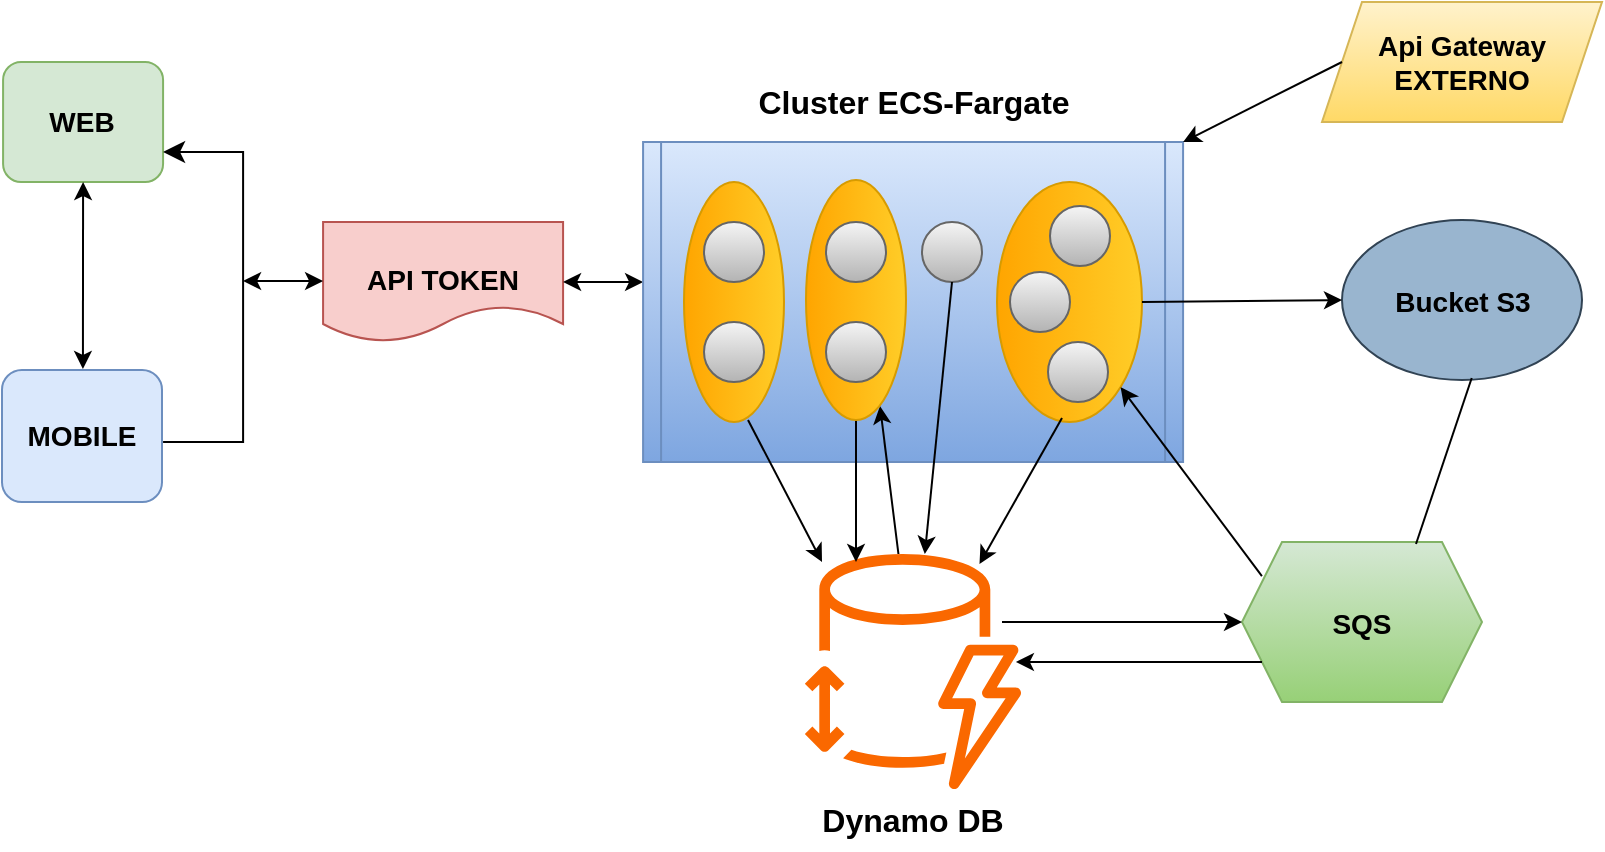 <mxfile version="22.0.8" type="github">
  <diagram id="4GdpZNHPFrsjVSwNbWAw" name="Página-2">
    <mxGraphModel dx="1050" dy="617" grid="1" gridSize="10" guides="1" tooltips="1" connect="1" arrows="1" fold="1" page="1" pageScale="1" pageWidth="827" pageHeight="1169" math="0" shadow="0">
      <root>
        <mxCell id="0" />
        <mxCell id="1" parent="0" />
        <mxCell id="gfd2snWA35DDvGOTD1cr-1" value="" style="rounded=1;whiteSpace=wrap;html=1;fillColor=#d5e8d4;strokeColor=#82b366;" parent="1" vertex="1">
          <mxGeometry x="10.54" y="237" width="80" height="60" as="geometry" />
        </mxCell>
        <mxCell id="gfd2snWA35DDvGOTD1cr-3" value="" style="endArrow=classic;startArrow=classic;html=1;rounded=0;" parent="1" edge="1">
          <mxGeometry width="50" height="50" relative="1" as="geometry">
            <mxPoint x="50.453" y="390.459" as="sourcePoint" />
            <mxPoint x="50.54" y="297" as="targetPoint" />
          </mxGeometry>
        </mxCell>
        <mxCell id="gfd2snWA35DDvGOTD1cr-26" value="" style="edgeStyle=segmentEdgeStyle;endArrow=classic;html=1;curved=0;rounded=0;endSize=8;startSize=8;entryX=1;entryY=0.75;entryDx=0;entryDy=0;" parent="1" target="gfd2snWA35DDvGOTD1cr-1" edge="1">
          <mxGeometry width="50" height="50" relative="1" as="geometry">
            <mxPoint x="90.54" y="427" as="sourcePoint" />
            <mxPoint x="140.54" y="277" as="targetPoint" />
            <Array as="points">
              <mxPoint x="90.54" y="427" />
              <mxPoint x="130.54" y="427" />
              <mxPoint x="130.54" y="282" />
            </Array>
          </mxGeometry>
        </mxCell>
        <mxCell id="gfd2snWA35DDvGOTD1cr-30" value="" style="shape=document;whiteSpace=wrap;html=1;boundedLbl=1;fillColor=#f8cecc;strokeColor=#b85450;" parent="1" vertex="1">
          <mxGeometry x="170.54" y="317" width="120" height="60" as="geometry" />
        </mxCell>
        <mxCell id="gfd2snWA35DDvGOTD1cr-37" value="" style="endArrow=classic;startArrow=classic;html=1;rounded=0;" parent="1" edge="1">
          <mxGeometry width="50" height="50" relative="1" as="geometry">
            <mxPoint x="290.54" y="347" as="sourcePoint" />
            <mxPoint x="330.54" y="347" as="targetPoint" />
          </mxGeometry>
        </mxCell>
        <mxCell id="gfd2snWA35DDvGOTD1cr-38" value="" style="endArrow=classic;startArrow=classic;html=1;rounded=0;" parent="1" edge="1">
          <mxGeometry width="50" height="50" relative="1" as="geometry">
            <mxPoint x="130.54" y="346.5" as="sourcePoint" />
            <mxPoint x="170.54" y="346.5" as="targetPoint" />
          </mxGeometry>
        </mxCell>
        <mxCell id="gfd2snWA35DDvGOTD1cr-39" value="" style="shape=process;whiteSpace=wrap;html=1;backgroundOutline=1;size=0.035;fillColor=#dae8fc;gradientColor=#7ea6e0;strokeColor=#6c8ebf;" parent="1" vertex="1">
          <mxGeometry x="330.54" y="277" width="270" height="160" as="geometry" />
        </mxCell>
        <mxCell id="gfd2snWA35DDvGOTD1cr-40" value="" style="rounded=1;whiteSpace=wrap;html=1;fillColor=#dae8fc;strokeColor=#6c8ebf;" parent="1" vertex="1">
          <mxGeometry x="10" y="391" width="80" height="66" as="geometry" />
        </mxCell>
        <mxCell id="gfd2snWA35DDvGOTD1cr-41" value="WEB" style="text;strokeColor=none;align=center;fillColor=none;html=1;verticalAlign=middle;whiteSpace=wrap;rounded=0;fontStyle=1;fontSize=14;" parent="1" vertex="1">
          <mxGeometry x="20" y="252" width="60" height="30" as="geometry" />
        </mxCell>
        <mxCell id="gfd2snWA35DDvGOTD1cr-42" value="MOBILE" style="text;strokeColor=none;align=center;fillColor=none;html=1;verticalAlign=middle;whiteSpace=wrap;rounded=0;fontStyle=1;fontSize=14;" parent="1" vertex="1">
          <mxGeometry x="20" y="409" width="60" height="30" as="geometry" />
        </mxCell>
        <mxCell id="gfd2snWA35DDvGOTD1cr-43" value="API TOKEN" style="text;strokeColor=none;align=center;fillColor=none;html=1;verticalAlign=middle;whiteSpace=wrap;rounded=0;fontStyle=1;fontSize=14;" parent="1" vertex="1">
          <mxGeometry x="190.27" y="331" width="80.54" height="30" as="geometry" />
        </mxCell>
        <mxCell id="gfd2snWA35DDvGOTD1cr-44" value="Cluster ECS-Fargate" style="text;strokeColor=none;align=center;fillColor=none;html=1;verticalAlign=middle;whiteSpace=wrap;rounded=0;fontStyle=1;fontSize=16;" parent="1" vertex="1">
          <mxGeometry x="350.54" y="237" width="230" height="40" as="geometry" />
        </mxCell>
        <mxCell id="gfd2snWA35DDvGOTD1cr-55" value="" style="ellipse;whiteSpace=wrap;html=1;aspect=fixed;fillColor=#f5f5f5;gradientColor=#b3b3b3;strokeColor=#666666;" parent="1" vertex="1">
          <mxGeometry x="470" y="317" width="30" height="30" as="geometry" />
        </mxCell>
        <mxCell id="gfd2snWA35DDvGOTD1cr-60" value="" style="sketch=0;outlineConnect=0;fillColor=#fa6800;strokeColor=#C73500;dashed=0;verticalLabelPosition=bottom;verticalAlign=top;align=center;html=1;fontSize=12;fontStyle=0;aspect=fixed;pointerEvents=1;shape=mxgraph.aws4.dynamodb_standard_infrequent_access_table_class;fontColor=#000000;" parent="1" vertex="1">
          <mxGeometry x="409.02" y="483" width="113.04" height="117.56" as="geometry" />
        </mxCell>
        <mxCell id="gfd2snWA35DDvGOTD1cr-61" value="Dynamo DB" style="text;strokeColor=none;align=center;fillColor=none;html=1;verticalAlign=middle;whiteSpace=wrap;rounded=0;fontStyle=1;fontSize=16;" parent="1" vertex="1">
          <mxGeometry x="418.18" y="600.56" width="94.73" height="30" as="geometry" />
        </mxCell>
        <mxCell id="gfd2snWA35DDvGOTD1cr-62" value="" style="endArrow=classic;html=1;rounded=0;exitX=0.992;exitY=0.36;exitDx=0;exitDy=0;exitPerimeter=0;" parent="1" source="gfd2snWA35DDvGOTD1cr-48" edge="1">
          <mxGeometry width="50" height="50" relative="1" as="geometry">
            <mxPoint x="350.54" y="517" as="sourcePoint" />
            <mxPoint x="420" y="487" as="targetPoint" />
          </mxGeometry>
        </mxCell>
        <mxCell id="gfd2snWA35DDvGOTD1cr-63" value="" style="endArrow=classic;html=1;rounded=0;exitX=1;exitY=0.5;exitDx=0;exitDy=0;" parent="1" source="gfd2snWA35DDvGOTD1cr-49" edge="1">
          <mxGeometry width="50" height="50" relative="1" as="geometry">
            <mxPoint x="450" y="417" as="sourcePoint" />
            <mxPoint x="437" y="487" as="targetPoint" />
          </mxGeometry>
        </mxCell>
        <mxCell id="gfd2snWA35DDvGOTD1cr-64" value="" style="endArrow=classic;html=1;rounded=0;entryX=0.925;entryY=0.1;entryDx=0;entryDy=0;entryPerimeter=0;" parent="1" source="gfd2snWA35DDvGOTD1cr-60" edge="1">
          <mxGeometry width="50" height="50" relative="1" as="geometry">
            <mxPoint x="460" y="477" as="sourcePoint" />
            <mxPoint x="449" y="409" as="targetPoint" />
          </mxGeometry>
        </mxCell>
        <mxCell id="gfd2snWA35DDvGOTD1cr-67" value="" style="endArrow=classic;html=1;rounded=0;exitX=0.5;exitY=1;exitDx=0;exitDy=0;" parent="1" source="gfd2snWA35DDvGOTD1cr-55" target="gfd2snWA35DDvGOTD1cr-60" edge="1">
          <mxGeometry width="50" height="50" relative="1" as="geometry">
            <mxPoint x="492.92" y="347" as="sourcePoint" />
            <mxPoint x="512.907" y="477" as="targetPoint" />
          </mxGeometry>
        </mxCell>
        <mxCell id="gfd2snWA35DDvGOTD1cr-68" value="" style="group" parent="1" vertex="1" connectable="0">
          <mxGeometry x="351" y="297" width="50" height="120" as="geometry" />
        </mxCell>
        <mxCell id="gfd2snWA35DDvGOTD1cr-48" value="" style="ellipse;whiteSpace=wrap;html=1;rotation=90;fillColor=#ffcd28;gradientColor=#ffa500;strokeColor=#d79b00;" parent="gfd2snWA35DDvGOTD1cr-68" vertex="1">
          <mxGeometry x="-35" y="35" width="120" height="50" as="geometry" />
        </mxCell>
        <mxCell id="gfd2snWA35DDvGOTD1cr-51" value="" style="ellipse;whiteSpace=wrap;html=1;aspect=fixed;fillColor=#f5f5f5;gradientColor=#b3b3b3;strokeColor=#666666;" parent="gfd2snWA35DDvGOTD1cr-68" vertex="1">
          <mxGeometry x="10" y="20" width="30" height="30" as="geometry" />
        </mxCell>
        <mxCell id="gfd2snWA35DDvGOTD1cr-52" value="" style="ellipse;whiteSpace=wrap;html=1;aspect=fixed;fillColor=#f5f5f5;gradientColor=#b3b3b3;strokeColor=#666666;" parent="gfd2snWA35DDvGOTD1cr-68" vertex="1">
          <mxGeometry x="10" y="70" width="30" height="30" as="geometry" />
        </mxCell>
        <mxCell id="gfd2snWA35DDvGOTD1cr-70" value="" style="group" parent="1" vertex="1" connectable="0">
          <mxGeometry x="412" y="296" width="50" height="120" as="geometry" />
        </mxCell>
        <mxCell id="gfd2snWA35DDvGOTD1cr-49" value="" style="ellipse;whiteSpace=wrap;html=1;rotation=90;fillColor=#ffcd28;gradientColor=#ffa500;strokeColor=#d79b00;" parent="gfd2snWA35DDvGOTD1cr-70" vertex="1">
          <mxGeometry x="-35" y="35" width="120" height="50" as="geometry" />
        </mxCell>
        <mxCell id="gfd2snWA35DDvGOTD1cr-53" value="" style="ellipse;whiteSpace=wrap;html=1;aspect=fixed;fillColor=#f5f5f5;strokeColor=#666666;gradientColor=#b3b3b3;" parent="gfd2snWA35DDvGOTD1cr-70" vertex="1">
          <mxGeometry x="10" y="21" width="30" height="30" as="geometry" />
        </mxCell>
        <mxCell id="gfd2snWA35DDvGOTD1cr-54" value="" style="ellipse;whiteSpace=wrap;html=1;aspect=fixed;fillColor=#f5f5f5;gradientColor=#b3b3b3;strokeColor=#666666;" parent="gfd2snWA35DDvGOTD1cr-70" vertex="1">
          <mxGeometry x="10" y="71" width="30" height="30" as="geometry" />
        </mxCell>
        <mxCell id="gfd2snWA35DDvGOTD1cr-50" value="" style="ellipse;whiteSpace=wrap;html=1;rotation=90;fillColor=#ffcd28;gradientColor=#ffa500;strokeColor=#d79b00;" parent="1" vertex="1">
          <mxGeometry x="483.75" y="320.75" width="120" height="72.5" as="geometry" />
        </mxCell>
        <mxCell id="gfd2snWA35DDvGOTD1cr-57" value="" style="ellipse;whiteSpace=wrap;html=1;aspect=fixed;fillColor=#f5f5f5;gradientColor=#b3b3b3;strokeColor=#666666;" parent="1" vertex="1">
          <mxGeometry x="534" y="309" width="30" height="30" as="geometry" />
        </mxCell>
        <mxCell id="gfd2snWA35DDvGOTD1cr-58" value="" style="ellipse;whiteSpace=wrap;html=1;aspect=fixed;fillColor=#f5f5f5;gradientColor=#b3b3b3;strokeColor=#666666;" parent="1" vertex="1">
          <mxGeometry x="533" y="377" width="30" height="30" as="geometry" />
        </mxCell>
        <mxCell id="gfd2snWA35DDvGOTD1cr-56" value="" style="ellipse;whiteSpace=wrap;html=1;aspect=fixed;fillColor=#f5f5f5;gradientColor=#b3b3b3;strokeColor=#666666;" parent="1" vertex="1">
          <mxGeometry x="514" y="342" width="30" height="30" as="geometry" />
        </mxCell>
        <mxCell id="gfd2snWA35DDvGOTD1cr-72" value="" style="endArrow=classic;html=1;rounded=0;exitX=0.233;exitY=1.1;exitDx=0;exitDy=0;exitPerimeter=0;" parent="1" edge="1">
          <mxGeometry width="50" height="50" relative="1" as="geometry">
            <mxPoint x="539.99" y="415" as="sourcePoint" />
            <mxPoint x="498.748" y="488" as="targetPoint" />
          </mxGeometry>
        </mxCell>
        <mxCell id="gfd2snWA35DDvGOTD1cr-73" value="" style="ellipse;whiteSpace=wrap;html=1;fillColor=#99B5CF;strokeColor=#314354;fontColor=#ffffff;" parent="1" vertex="1">
          <mxGeometry x="680" y="316" width="120" height="80" as="geometry" />
        </mxCell>
        <mxCell id="gfd2snWA35DDvGOTD1cr-74" value="Bucket S3" style="text;strokeColor=none;align=center;fillColor=none;html=1;verticalAlign=middle;whiteSpace=wrap;rounded=0;fontStyle=1;fontSize=14;" parent="1" vertex="1">
          <mxGeometry x="699.73" y="342" width="80.54" height="30" as="geometry" />
        </mxCell>
        <mxCell id="gfd2snWA35DDvGOTD1cr-76" value="" style="shape=parallelogram;perimeter=parallelogramPerimeter;whiteSpace=wrap;html=1;fixedSize=1;fillColor=#fff2cc;strokeColor=#d6b656;gradientColor=#ffd966;" parent="1" vertex="1">
          <mxGeometry x="670" y="207" width="140" height="60" as="geometry" />
        </mxCell>
        <mxCell id="gfd2snWA35DDvGOTD1cr-77" value="Api Gateway&lt;br&gt;EXTERNO" style="text;strokeColor=none;align=center;fillColor=none;html=1;verticalAlign=middle;whiteSpace=wrap;rounded=0;fontStyle=1;fontSize=14;" parent="1" vertex="1">
          <mxGeometry x="694.86" y="222" width="90.27" height="30" as="geometry" />
        </mxCell>
        <mxCell id="gfd2snWA35DDvGOTD1cr-80" value="" style="endArrow=classic;html=1;rounded=0;entryX=1;entryY=0;entryDx=0;entryDy=0;" parent="1" target="gfd2snWA35DDvGOTD1cr-39" edge="1">
          <mxGeometry width="50" height="50" relative="1" as="geometry">
            <mxPoint x="680" y="237" as="sourcePoint" />
            <mxPoint x="600" y="292" as="targetPoint" />
          </mxGeometry>
        </mxCell>
        <mxCell id="gfd2snWA35DDvGOTD1cr-81" value="" style="endArrow=classic;html=1;rounded=0;entryX=0;entryY=0.5;entryDx=0;entryDy=0;exitX=0.5;exitY=0;exitDx=0;exitDy=0;" parent="1" source="gfd2snWA35DDvGOTD1cr-50" target="gfd2snWA35DDvGOTD1cr-73" edge="1">
          <mxGeometry width="50" height="50" relative="1" as="geometry">
            <mxPoint x="640" y="407" as="sourcePoint" />
            <mxPoint x="604" y="357" as="targetPoint" />
          </mxGeometry>
        </mxCell>
        <mxCell id="gfd2snWA35DDvGOTD1cr-82" value="" style="group" parent="1" vertex="1" connectable="0">
          <mxGeometry x="630" y="477" width="120" height="80" as="geometry" />
        </mxCell>
        <mxCell id="gfd2snWA35DDvGOTD1cr-78" value="" style="shape=hexagon;perimeter=hexagonPerimeter2;whiteSpace=wrap;html=1;fixedSize=1;fillColor=#d5e8d4;gradientColor=#97d077;strokeColor=#82b366;" parent="gfd2snWA35DDvGOTD1cr-82" vertex="1">
          <mxGeometry width="120" height="80" as="geometry" />
        </mxCell>
        <mxCell id="gfd2snWA35DDvGOTD1cr-79" value="SQS" style="text;strokeColor=none;align=center;fillColor=none;html=1;verticalAlign=middle;whiteSpace=wrap;rounded=0;fontStyle=1;fontSize=14;" parent="gfd2snWA35DDvGOTD1cr-82" vertex="1">
          <mxGeometry x="30" y="26" width="60" height="30" as="geometry" />
        </mxCell>
        <mxCell id="gfd2snWA35DDvGOTD1cr-83" value="" style="endArrow=classic;html=1;rounded=0;exitX=0.083;exitY=0.213;exitDx=0;exitDy=0;exitPerimeter=0;entryX=1;entryY=0;entryDx=0;entryDy=0;" parent="1" source="gfd2snWA35DDvGOTD1cr-78" target="gfd2snWA35DDvGOTD1cr-50" edge="1">
          <mxGeometry width="50" height="50" relative="1" as="geometry">
            <mxPoint x="670" y="447" as="sourcePoint" />
            <mxPoint x="594" y="448" as="targetPoint" />
          </mxGeometry>
        </mxCell>
        <mxCell id="gfd2snWA35DDvGOTD1cr-84" value="" style="endArrow=none;html=1;rounded=0;exitX=0.725;exitY=0.025;exitDx=0;exitDy=0;exitPerimeter=0;" parent="1" edge="1">
          <mxGeometry width="50" height="50" relative="1" as="geometry">
            <mxPoint x="717" y="478" as="sourcePoint" />
            <mxPoint x="744.86" y="395" as="targetPoint" />
          </mxGeometry>
        </mxCell>
        <mxCell id="gfd2snWA35DDvGOTD1cr-85" value="" style="endArrow=classic;html=1;rounded=0;entryX=0;entryY=0.5;entryDx=0;entryDy=0;" parent="1" target="gfd2snWA35DDvGOTD1cr-78" edge="1">
          <mxGeometry width="50" height="50" relative="1" as="geometry">
            <mxPoint x="510" y="517" as="sourcePoint" />
            <mxPoint x="590" y="483" as="targetPoint" />
          </mxGeometry>
        </mxCell>
        <mxCell id="gfd2snWA35DDvGOTD1cr-86" value="" style="endArrow=classic;html=1;rounded=0;entryX=0.975;entryY=0.459;entryDx=0;entryDy=0;entryPerimeter=0;" parent="1" target="gfd2snWA35DDvGOTD1cr-60" edge="1">
          <mxGeometry width="50" height="50" relative="1" as="geometry">
            <mxPoint x="640" y="537" as="sourcePoint" />
            <mxPoint x="580" y="597" as="targetPoint" />
          </mxGeometry>
        </mxCell>
      </root>
    </mxGraphModel>
  </diagram>
</mxfile>
